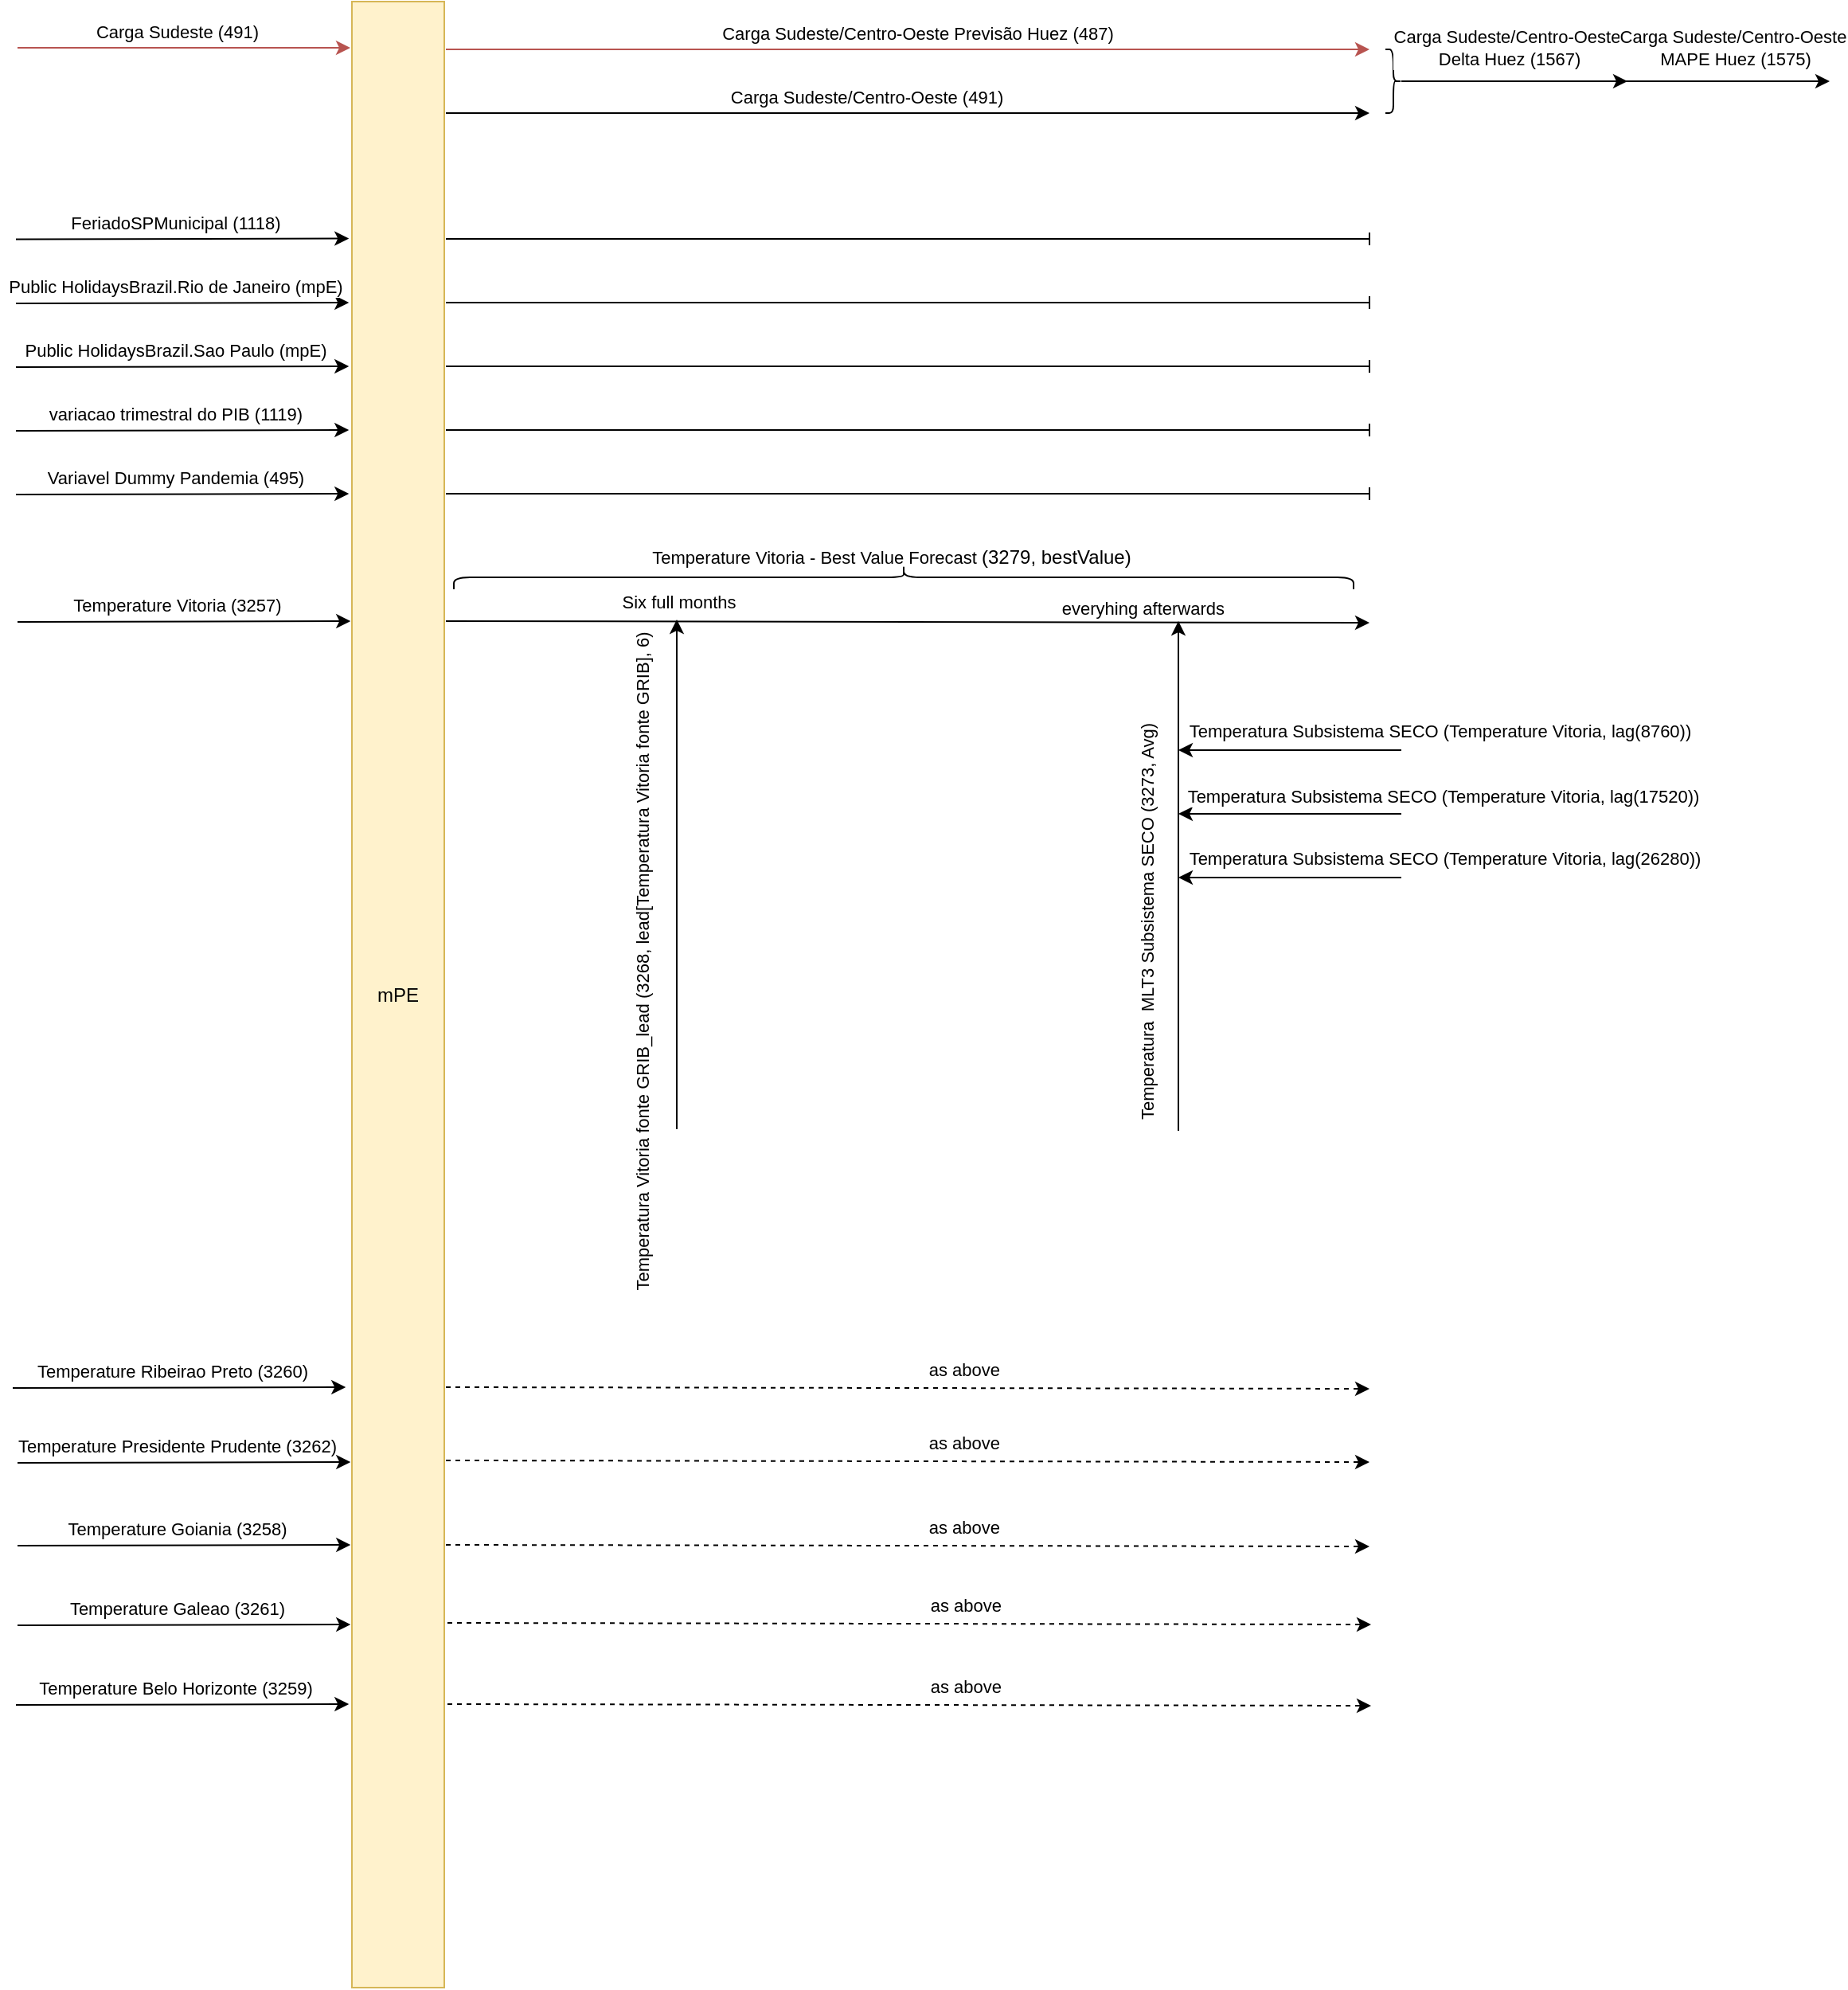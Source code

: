 <mxfile version="20.0.1" type="github">
  <diagram id="Dj4RFjMXEFlHGXTP8qHr" name="Page-1">
    <mxGraphModel dx="981" dy="519" grid="0" gridSize="10" guides="0" tooltips="1" connect="1" arrows="1" fold="1" page="1" pageScale="1" pageWidth="1654" pageHeight="1169" math="0" shadow="0">
      <root>
        <mxCell id="0" />
        <mxCell id="1" parent="0" />
        <mxCell id="jlwmBe-E_Bq4aMKsU9Mf-1" value="mPE" style="rounded=0;whiteSpace=wrap;html=1;fillColor=#fff2cc;strokeColor=#d6b656;" parent="1" vertex="1">
          <mxGeometry x="227" y="50" width="58" height="1247" as="geometry" />
        </mxCell>
        <mxCell id="jlwmBe-E_Bq4aMKsU9Mf-7" value="" style="endArrow=classic;html=1;rounded=0;fillColor=#f8cecc;strokeColor=#b85450;" parent="1" edge="1">
          <mxGeometry width="50" height="50" relative="1" as="geometry">
            <mxPoint x="17" y="79" as="sourcePoint" />
            <mxPoint x="226" y="79" as="targetPoint" />
          </mxGeometry>
        </mxCell>
        <mxCell id="jlwmBe-E_Bq4aMKsU9Mf-8" value="Carga Sudeste (491)" style="edgeLabel;html=1;align=center;verticalAlign=middle;resizable=0;points=[];" parent="jlwmBe-E_Bq4aMKsU9Mf-7" vertex="1" connectable="0">
          <mxGeometry x="0.057" relative="1" as="geometry">
            <mxPoint x="-11" y="-10" as="offset" />
          </mxGeometry>
        </mxCell>
        <mxCell id="jlwmBe-E_Bq4aMKsU9Mf-9" value="" style="endArrow=classic;html=1;rounded=0;exitX=1.044;exitY=0.114;exitDx=0;exitDy=0;exitPerimeter=0;" parent="1" edge="1">
          <mxGeometry width="50" height="50" relative="1" as="geometry">
            <mxPoint x="16.0" y="199.28" as="sourcePoint" />
            <mxPoint x="225.12" y="198.76" as="targetPoint" />
          </mxGeometry>
        </mxCell>
        <mxCell id="jlwmBe-E_Bq4aMKsU9Mf-10" value="FeriadoSPMunicipal (1118)" style="edgeLabel;html=1;align=center;verticalAlign=middle;resizable=0;points=[];" parent="jlwmBe-E_Bq4aMKsU9Mf-9" vertex="1" connectable="0">
          <mxGeometry x="0.057" relative="1" as="geometry">
            <mxPoint x="-11" y="-10" as="offset" />
          </mxGeometry>
        </mxCell>
        <mxCell id="jlwmBe-E_Bq4aMKsU9Mf-11" value="" style="endArrow=classic;html=1;rounded=0;exitX=1.044;exitY=0.114;exitDx=0;exitDy=0;exitPerimeter=0;" parent="1" edge="1">
          <mxGeometry width="50" height="50" relative="1" as="geometry">
            <mxPoint x="16" y="239.52" as="sourcePoint" />
            <mxPoint x="225.12" y="239" as="targetPoint" />
          </mxGeometry>
        </mxCell>
        <mxCell id="jlwmBe-E_Bq4aMKsU9Mf-12" value="Public HolidaysBrazil.Rio de Janeiro (mpE)" style="edgeLabel;html=1;align=center;verticalAlign=middle;resizable=0;points=[];" parent="jlwmBe-E_Bq4aMKsU9Mf-11" vertex="1" connectable="0">
          <mxGeometry x="0.057" relative="1" as="geometry">
            <mxPoint x="-11" y="-10" as="offset" />
          </mxGeometry>
        </mxCell>
        <mxCell id="jlwmBe-E_Bq4aMKsU9Mf-15" value="" style="endArrow=classic;html=1;rounded=0;exitX=1.044;exitY=0.114;exitDx=0;exitDy=0;exitPerimeter=0;" parent="1" edge="1">
          <mxGeometry width="50" height="50" relative="1" as="geometry">
            <mxPoint x="16" y="279.52" as="sourcePoint" />
            <mxPoint x="225.12" y="279" as="targetPoint" />
          </mxGeometry>
        </mxCell>
        <mxCell id="jlwmBe-E_Bq4aMKsU9Mf-16" value="Public HolidaysBrazil.Sao Paulo (mpE)" style="edgeLabel;html=1;align=center;verticalAlign=middle;resizable=0;points=[];" parent="jlwmBe-E_Bq4aMKsU9Mf-15" vertex="1" connectable="0">
          <mxGeometry x="0.057" relative="1" as="geometry">
            <mxPoint x="-11" y="-10" as="offset" />
          </mxGeometry>
        </mxCell>
        <mxCell id="jlwmBe-E_Bq4aMKsU9Mf-18" value="" style="endArrow=classic;html=1;rounded=0;exitX=1.044;exitY=0.114;exitDx=0;exitDy=0;exitPerimeter=0;" parent="1" edge="1">
          <mxGeometry width="50" height="50" relative="1" as="geometry">
            <mxPoint x="16" y="319.52" as="sourcePoint" />
            <mxPoint x="225.12" y="319" as="targetPoint" />
          </mxGeometry>
        </mxCell>
        <mxCell id="jlwmBe-E_Bq4aMKsU9Mf-19" value="variacao trimestral do PIB (1119)" style="edgeLabel;html=1;align=center;verticalAlign=middle;resizable=0;points=[];" parent="jlwmBe-E_Bq4aMKsU9Mf-18" vertex="1" connectable="0">
          <mxGeometry x="0.057" relative="1" as="geometry">
            <mxPoint x="-11" y="-10" as="offset" />
          </mxGeometry>
        </mxCell>
        <mxCell id="jlwmBe-E_Bq4aMKsU9Mf-20" value="" style="endArrow=classic;html=1;rounded=0;exitX=1.044;exitY=0.114;exitDx=0;exitDy=0;exitPerimeter=0;" parent="1" edge="1">
          <mxGeometry width="50" height="50" relative="1" as="geometry">
            <mxPoint x="16" y="359.52" as="sourcePoint" />
            <mxPoint x="225.12" y="359" as="targetPoint" />
          </mxGeometry>
        </mxCell>
        <mxCell id="jlwmBe-E_Bq4aMKsU9Mf-21" value="Variavel Dummy Pandemia (495)" style="edgeLabel;html=1;align=center;verticalAlign=middle;resizable=0;points=[];" parent="jlwmBe-E_Bq4aMKsU9Mf-20" vertex="1" connectable="0">
          <mxGeometry x="0.057" relative="1" as="geometry">
            <mxPoint x="-11" y="-10" as="offset" />
          </mxGeometry>
        </mxCell>
        <mxCell id="jlwmBe-E_Bq4aMKsU9Mf-26" value="" style="endArrow=baseDash;html=1;rounded=0;startArrow=none;startFill=0;endFill=0;" parent="1" edge="1">
          <mxGeometry width="50" height="50" relative="1" as="geometry">
            <mxPoint x="286" y="199" as="sourcePoint" />
            <mxPoint x="866" y="199" as="targetPoint" />
          </mxGeometry>
        </mxCell>
        <mxCell id="jlwmBe-E_Bq4aMKsU9Mf-27" value="" style="endArrow=baseDash;html=1;rounded=0;startArrow=none;startFill=0;endFill=0;" parent="1" edge="1">
          <mxGeometry width="50" height="50" relative="1" as="geometry">
            <mxPoint x="286" y="279" as="sourcePoint" />
            <mxPoint x="866" y="279" as="targetPoint" />
          </mxGeometry>
        </mxCell>
        <mxCell id="jlwmBe-E_Bq4aMKsU9Mf-28" value="" style="endArrow=baseDash;html=1;rounded=0;startArrow=none;startFill=0;endFill=0;" parent="1" edge="1">
          <mxGeometry width="50" height="50" relative="1" as="geometry">
            <mxPoint x="286" y="359" as="sourcePoint" />
            <mxPoint x="866" y="359" as="targetPoint" />
          </mxGeometry>
        </mxCell>
        <mxCell id="jlwmBe-E_Bq4aMKsU9Mf-30" value="" style="endArrow=baseDash;html=1;rounded=0;startArrow=none;startFill=0;endFill=0;" parent="1" edge="1">
          <mxGeometry width="50" height="50" relative="1" as="geometry">
            <mxPoint x="286" y="239" as="sourcePoint" />
            <mxPoint x="866" y="239" as="targetPoint" />
          </mxGeometry>
        </mxCell>
        <mxCell id="jlwmBe-E_Bq4aMKsU9Mf-31" value="" style="endArrow=baseDash;html=1;rounded=0;startArrow=none;startFill=0;endFill=0;" parent="1" edge="1">
          <mxGeometry width="50" height="50" relative="1" as="geometry">
            <mxPoint x="286" y="319" as="sourcePoint" />
            <mxPoint x="866" y="319" as="targetPoint" />
          </mxGeometry>
        </mxCell>
        <mxCell id="jlwmBe-E_Bq4aMKsU9Mf-33" value="" style="endArrow=classic;html=1;rounded=0;strokeWidth=1;" parent="1" edge="1">
          <mxGeometry relative="1" as="geometry">
            <mxPoint x="286" y="439" as="sourcePoint" />
            <mxPoint x="866" y="440" as="targetPoint" />
          </mxGeometry>
        </mxCell>
        <mxCell id="jlwmBe-E_Bq4aMKsU9Mf-34" value="Six full months" style="edgeLabel;resizable=0;html=1;align=center;verticalAlign=middle;" parent="jlwmBe-E_Bq4aMKsU9Mf-33" connectable="0" vertex="1">
          <mxGeometry relative="1" as="geometry">
            <mxPoint x="-144" y="-13" as="offset" />
          </mxGeometry>
        </mxCell>
        <mxCell id="jlwmBe-E_Bq4aMKsU9Mf-36" value="&lt;div&gt;everyhing afterwards&lt;/div&gt;" style="edgeLabel;resizable=0;html=1;align=right;verticalAlign=bottom;" parent="jlwmBe-E_Bq4aMKsU9Mf-33" connectable="0" vertex="1">
          <mxGeometry x="1" relative="1" as="geometry">
            <mxPoint x="-90" as="offset" />
          </mxGeometry>
        </mxCell>
        <mxCell id="jlwmBe-E_Bq4aMKsU9Mf-37" value="" style="shape=curlyBracket;whiteSpace=wrap;html=1;rounded=1;rotation=90;" parent="1" vertex="1">
          <mxGeometry x="566" y="129" width="15" height="565" as="geometry" />
        </mxCell>
        <mxCell id="jlwmBe-E_Bq4aMKsU9Mf-38" value="&lt;font style=&quot;font-size: 11px&quot;&gt;Temperature Vitoria - Best Value Forecast &lt;/font&gt;(3279, bestValue)" style="text;html=1;strokeColor=none;fillColor=none;align=center;verticalAlign=middle;whiteSpace=wrap;rounded=0;" parent="1" vertex="1">
          <mxGeometry x="346" y="389" width="440" height="20" as="geometry" />
        </mxCell>
        <mxCell id="jlwmBe-E_Bq4aMKsU9Mf-41" value="" style="endArrow=classic;html=1;rounded=0;fontSize=11;strokeWidth=1;" parent="1" edge="1">
          <mxGeometry width="50" height="50" relative="1" as="geometry">
            <mxPoint x="431" y="758" as="sourcePoint" />
            <mxPoint x="431" y="438" as="targetPoint" />
          </mxGeometry>
        </mxCell>
        <mxCell id="jlwmBe-E_Bq4aMKsU9Mf-42" value="Temperatura Vitoria fonte GRIB_lead (3268, lead[Temperatura Vitoria fonte GRIB], 6)" style="edgeLabel;html=1;align=center;verticalAlign=middle;resizable=0;points=[];fontSize=11;rotation=-90;" parent="jlwmBe-E_Bq4aMKsU9Mf-41" vertex="1" connectable="0">
          <mxGeometry x="-0.181" y="2" relative="1" as="geometry">
            <mxPoint x="-20" y="26" as="offset" />
          </mxGeometry>
        </mxCell>
        <mxCell id="jlwmBe-E_Bq4aMKsU9Mf-57" value="" style="endArrow=classic;html=1;rounded=0;fontSize=11;strokeWidth=1;" parent="1" edge="1">
          <mxGeometry width="50" height="50" relative="1" as="geometry">
            <mxPoint x="746" y="759" as="sourcePoint" />
            <mxPoint x="746" y="439" as="targetPoint" />
          </mxGeometry>
        </mxCell>
        <mxCell id="jlwmBe-E_Bq4aMKsU9Mf-58" value="&lt;div&gt;Temperatura&amp;nbsp; MLT3 Subsistema SECO (3273, Avg)&lt;/div&gt;" style="edgeLabel;html=1;align=center;verticalAlign=middle;resizable=0;points=[];fontSize=11;rotation=-90;" parent="jlwmBe-E_Bq4aMKsU9Mf-57" vertex="1" connectable="0">
          <mxGeometry x="-0.181" y="2" relative="1" as="geometry">
            <mxPoint x="-18" as="offset" />
          </mxGeometry>
        </mxCell>
        <mxCell id="jlwmBe-E_Bq4aMKsU9Mf-59" value="" style="endArrow=classic;html=1;rounded=0;fontSize=11;strokeWidth=1;" parent="1" edge="1">
          <mxGeometry width="50" height="50" relative="1" as="geometry">
            <mxPoint x="886" y="520" as="sourcePoint" />
            <mxPoint x="746.0" y="520" as="targetPoint" />
          </mxGeometry>
        </mxCell>
        <mxCell id="jlwmBe-E_Bq4aMKsU9Mf-60" value="Temperatura Subsistema SECO (Temperature Vitoria, lag(8760))" style="edgeLabel;html=1;align=center;verticalAlign=middle;resizable=0;points=[];fontSize=11;" parent="jlwmBe-E_Bq4aMKsU9Mf-59" vertex="1" connectable="0">
          <mxGeometry x="-0.523" relative="1" as="geometry">
            <mxPoint x="57" y="-12" as="offset" />
          </mxGeometry>
        </mxCell>
        <mxCell id="jlwmBe-E_Bq4aMKsU9Mf-61" value="" style="endArrow=classic;html=1;rounded=0;fontSize=11;strokeWidth=1;" parent="1" edge="1">
          <mxGeometry width="50" height="50" relative="1" as="geometry">
            <mxPoint x="886" y="560" as="sourcePoint" />
            <mxPoint x="746" y="560" as="targetPoint" />
          </mxGeometry>
        </mxCell>
        <mxCell id="jlwmBe-E_Bq4aMKsU9Mf-62" value="Temperatura Subsistema SECO (Temperature Vitoria, lag(17520))" style="edgeLabel;html=1;align=center;verticalAlign=middle;resizable=0;points=[];fontSize=11;" parent="jlwmBe-E_Bq4aMKsU9Mf-61" vertex="1" connectable="0">
          <mxGeometry x="-0.523" relative="1" as="geometry">
            <mxPoint x="59" y="-11" as="offset" />
          </mxGeometry>
        </mxCell>
        <mxCell id="jlwmBe-E_Bq4aMKsU9Mf-63" value="" style="endArrow=classic;html=1;rounded=0;fontSize=11;strokeWidth=1;" parent="1" edge="1">
          <mxGeometry width="50" height="50" relative="1" as="geometry">
            <mxPoint x="886" y="600" as="sourcePoint" />
            <mxPoint x="746" y="600" as="targetPoint" />
          </mxGeometry>
        </mxCell>
        <mxCell id="jlwmBe-E_Bq4aMKsU9Mf-64" value="Temperatura Subsistema SECO (Temperature Vitoria, lag(26280))" style="edgeLabel;html=1;align=center;verticalAlign=middle;resizable=0;points=[];fontSize=11;" parent="jlwmBe-E_Bq4aMKsU9Mf-63" vertex="1" connectable="0">
          <mxGeometry x="-0.523" relative="1" as="geometry">
            <mxPoint x="60" y="-12" as="offset" />
          </mxGeometry>
        </mxCell>
        <mxCell id="jlwmBe-E_Bq4aMKsU9Mf-65" value="" style="endArrow=classic;html=1;rounded=0;fillColor=#f8cecc;strokeColor=#b85450;" parent="1" edge="1">
          <mxGeometry width="50" height="50" relative="1" as="geometry">
            <mxPoint x="286" y="80" as="sourcePoint" />
            <mxPoint x="866" y="80" as="targetPoint" />
          </mxGeometry>
        </mxCell>
        <mxCell id="jlwmBe-E_Bq4aMKsU9Mf-66" value="Carga Sudeste/Centro-Oeste Previsão Huez (487)" style="edgeLabel;html=1;align=center;verticalAlign=middle;resizable=0;points=[];" parent="jlwmBe-E_Bq4aMKsU9Mf-65" vertex="1" connectable="0">
          <mxGeometry x="0.057" relative="1" as="geometry">
            <mxPoint x="-11" y="-10" as="offset" />
          </mxGeometry>
        </mxCell>
        <mxCell id="jlwmBe-E_Bq4aMKsU9Mf-67" value="" style="endArrow=classic;html=1;rounded=0;fontSize=11;strokeWidth=1;" parent="1" edge="1">
          <mxGeometry width="50" height="50" relative="1" as="geometry">
            <mxPoint x="286" y="120" as="sourcePoint" />
            <mxPoint x="866" y="120" as="targetPoint" />
          </mxGeometry>
        </mxCell>
        <mxCell id="jlwmBe-E_Bq4aMKsU9Mf-68" value="Carga Sudeste/Centro-Oeste (491)" style="edgeLabel;html=1;align=center;verticalAlign=middle;resizable=0;points=[];fontSize=11;" parent="jlwmBe-E_Bq4aMKsU9Mf-67" vertex="1" connectable="0">
          <mxGeometry x="-0.089" y="1" relative="1" as="geometry">
            <mxPoint y="-9" as="offset" />
          </mxGeometry>
        </mxCell>
        <mxCell id="jlwmBe-E_Bq4aMKsU9Mf-69" value="" style="shape=curlyBracket;whiteSpace=wrap;html=1;rounded=1;flipH=1;fontSize=11;" parent="1" vertex="1">
          <mxGeometry x="876" y="80" width="10" height="40" as="geometry" />
        </mxCell>
        <mxCell id="jlwmBe-E_Bq4aMKsU9Mf-70" value="" style="endArrow=classic;html=1;rounded=0;fontSize=11;strokeWidth=1;" parent="1" edge="1">
          <mxGeometry width="50" height="50" relative="1" as="geometry">
            <mxPoint x="886" y="100" as="sourcePoint" />
            <mxPoint x="1028" y="100" as="targetPoint" />
          </mxGeometry>
        </mxCell>
        <mxCell id="jlwmBe-E_Bq4aMKsU9Mf-71" value="&lt;div&gt;Carga Sudeste/Centro-Oeste&lt;/div&gt;&lt;div&gt;&amp;nbsp;Delta Huez (1567)&lt;/div&gt;" style="edgeLabel;html=1;align=center;verticalAlign=middle;resizable=0;points=[];fontSize=11;" parent="jlwmBe-E_Bq4aMKsU9Mf-70" vertex="1" connectable="0">
          <mxGeometry x="0.338" relative="1" as="geometry">
            <mxPoint x="-29" y="-21" as="offset" />
          </mxGeometry>
        </mxCell>
        <mxCell id="jlwmBe-E_Bq4aMKsU9Mf-72" value="" style="endArrow=classic;html=1;rounded=0;fontSize=11;strokeWidth=1;" parent="1" edge="1">
          <mxGeometry width="50" height="50" relative="1" as="geometry">
            <mxPoint x="1025" y="100" as="sourcePoint" />
            <mxPoint x="1155" y="100" as="targetPoint" />
          </mxGeometry>
        </mxCell>
        <mxCell id="jlwmBe-E_Bq4aMKsU9Mf-73" value="&lt;div&gt;Carga Sudeste/Centro-Oeste&lt;/div&gt;&lt;div&gt;&amp;nbsp;MAPE Huez (1575)&lt;/div&gt;" style="edgeLabel;html=1;align=center;verticalAlign=middle;resizable=0;points=[];fontSize=11;" parent="jlwmBe-E_Bq4aMKsU9Mf-72" vertex="1" connectable="0">
          <mxGeometry x="0.338" relative="1" as="geometry">
            <mxPoint x="-18" y="-21" as="offset" />
          </mxGeometry>
        </mxCell>
        <mxCell id="nPsmmynZ7UvR01d1IY3n-3" value="" style="endArrow=classic;html=1;rounded=0;exitX=1.044;exitY=0.114;exitDx=0;exitDy=0;exitPerimeter=0;" edge="1" parent="1">
          <mxGeometry width="50" height="50" relative="1" as="geometry">
            <mxPoint x="17" y="439.52" as="sourcePoint" />
            <mxPoint x="226.12" y="439" as="targetPoint" />
          </mxGeometry>
        </mxCell>
        <mxCell id="nPsmmynZ7UvR01d1IY3n-4" value="Temperature Vitoria (3257)" style="edgeLabel;html=1;align=center;verticalAlign=middle;resizable=0;points=[];" vertex="1" connectable="0" parent="nPsmmynZ7UvR01d1IY3n-3">
          <mxGeometry x="0.057" relative="1" as="geometry">
            <mxPoint x="-11" y="-10" as="offset" />
          </mxGeometry>
        </mxCell>
        <mxCell id="nPsmmynZ7UvR01d1IY3n-5" value="" style="endArrow=classic;html=1;rounded=0;exitX=1.044;exitY=0.114;exitDx=0;exitDy=0;exitPerimeter=0;" edge="1" parent="1">
          <mxGeometry width="50" height="50" relative="1" as="geometry">
            <mxPoint x="14" y="920.52" as="sourcePoint" />
            <mxPoint x="223.12" y="920" as="targetPoint" />
          </mxGeometry>
        </mxCell>
        <mxCell id="nPsmmynZ7UvR01d1IY3n-6" value="Temperature Ribeirao Preto (3260)" style="edgeLabel;html=1;align=center;verticalAlign=middle;resizable=0;points=[];" vertex="1" connectable="0" parent="nPsmmynZ7UvR01d1IY3n-5">
          <mxGeometry x="0.057" relative="1" as="geometry">
            <mxPoint x="-11" y="-10" as="offset" />
          </mxGeometry>
        </mxCell>
        <mxCell id="nPsmmynZ7UvR01d1IY3n-8" value="" style="endArrow=classic;html=1;rounded=0;strokeWidth=1;dashed=1;" edge="1" parent="1">
          <mxGeometry relative="1" as="geometry">
            <mxPoint x="286" y="920" as="sourcePoint" />
            <mxPoint x="866" y="921" as="targetPoint" />
          </mxGeometry>
        </mxCell>
        <mxCell id="nPsmmynZ7UvR01d1IY3n-10" value="as above" style="edgeLabel;resizable=0;html=1;align=right;verticalAlign=bottom;" connectable="0" vertex="1" parent="nPsmmynZ7UvR01d1IY3n-8">
          <mxGeometry x="1" relative="1" as="geometry">
            <mxPoint x="-231" y="-3" as="offset" />
          </mxGeometry>
        </mxCell>
        <mxCell id="nPsmmynZ7UvR01d1IY3n-11" value="" style="endArrow=classic;html=1;rounded=0;exitX=1.044;exitY=0.114;exitDx=0;exitDy=0;exitPerimeter=0;" edge="1" parent="1">
          <mxGeometry width="50" height="50" relative="1" as="geometry">
            <mxPoint x="17" y="967.52" as="sourcePoint" />
            <mxPoint x="226.12" y="967.0" as="targetPoint" />
          </mxGeometry>
        </mxCell>
        <mxCell id="nPsmmynZ7UvR01d1IY3n-12" value="Temperature Presidente Prudente (3262)" style="edgeLabel;html=1;align=center;verticalAlign=middle;resizable=0;points=[];" vertex="1" connectable="0" parent="nPsmmynZ7UvR01d1IY3n-11">
          <mxGeometry x="0.057" relative="1" as="geometry">
            <mxPoint x="-11" y="-10" as="offset" />
          </mxGeometry>
        </mxCell>
        <mxCell id="nPsmmynZ7UvR01d1IY3n-13" value="" style="endArrow=classic;html=1;rounded=0;strokeWidth=1;dashed=1;" edge="1" parent="1">
          <mxGeometry relative="1" as="geometry">
            <mxPoint x="286" y="966.0" as="sourcePoint" />
            <mxPoint x="866" y="967" as="targetPoint" />
          </mxGeometry>
        </mxCell>
        <mxCell id="nPsmmynZ7UvR01d1IY3n-14" value="as above" style="edgeLabel;resizable=0;html=1;align=right;verticalAlign=bottom;" connectable="0" vertex="1" parent="nPsmmynZ7UvR01d1IY3n-13">
          <mxGeometry x="1" relative="1" as="geometry">
            <mxPoint x="-231" y="-3" as="offset" />
          </mxGeometry>
        </mxCell>
        <mxCell id="nPsmmynZ7UvR01d1IY3n-16" value="" style="endArrow=classic;html=1;rounded=0;exitX=1.044;exitY=0.114;exitDx=0;exitDy=0;exitPerimeter=0;" edge="1" parent="1">
          <mxGeometry width="50" height="50" relative="1" as="geometry">
            <mxPoint x="17.0" y="1019.52" as="sourcePoint" />
            <mxPoint x="226.12" y="1019.0" as="targetPoint" />
          </mxGeometry>
        </mxCell>
        <mxCell id="nPsmmynZ7UvR01d1IY3n-17" value="Temperature Goiania (3258)" style="edgeLabel;html=1;align=center;verticalAlign=middle;resizable=0;points=[];" vertex="1" connectable="0" parent="nPsmmynZ7UvR01d1IY3n-16">
          <mxGeometry x="0.057" relative="1" as="geometry">
            <mxPoint x="-11" y="-10" as="offset" />
          </mxGeometry>
        </mxCell>
        <mxCell id="nPsmmynZ7UvR01d1IY3n-18" value="" style="endArrow=classic;html=1;rounded=0;exitX=1.044;exitY=0.114;exitDx=0;exitDy=0;exitPerimeter=0;" edge="1" parent="1">
          <mxGeometry width="50" height="50" relative="1" as="geometry">
            <mxPoint x="17.0" y="1069.52" as="sourcePoint" />
            <mxPoint x="226.12" y="1069.0" as="targetPoint" />
          </mxGeometry>
        </mxCell>
        <mxCell id="nPsmmynZ7UvR01d1IY3n-19" value="Temperature Galeao (3261)" style="edgeLabel;html=1;align=center;verticalAlign=middle;resizable=0;points=[];" vertex="1" connectable="0" parent="nPsmmynZ7UvR01d1IY3n-18">
          <mxGeometry x="0.057" relative="1" as="geometry">
            <mxPoint x="-11" y="-10" as="offset" />
          </mxGeometry>
        </mxCell>
        <mxCell id="nPsmmynZ7UvR01d1IY3n-20" value="" style="endArrow=classic;html=1;rounded=0;exitX=1.044;exitY=0.114;exitDx=0;exitDy=0;exitPerimeter=0;" edge="1" parent="1">
          <mxGeometry width="50" height="50" relative="1" as="geometry">
            <mxPoint x="16.0" y="1119.52" as="sourcePoint" />
            <mxPoint x="225.12" y="1119.0" as="targetPoint" />
          </mxGeometry>
        </mxCell>
        <mxCell id="nPsmmynZ7UvR01d1IY3n-21" value="Temperature Belo Horizonte (3259)" style="edgeLabel;html=1;align=center;verticalAlign=middle;resizable=0;points=[];" vertex="1" connectable="0" parent="nPsmmynZ7UvR01d1IY3n-20">
          <mxGeometry x="0.057" relative="1" as="geometry">
            <mxPoint x="-11" y="-10" as="offset" />
          </mxGeometry>
        </mxCell>
        <mxCell id="nPsmmynZ7UvR01d1IY3n-22" value="" style="endArrow=classic;html=1;rounded=0;strokeWidth=1;dashed=1;" edge="1" parent="1">
          <mxGeometry relative="1" as="geometry">
            <mxPoint x="286" y="1019.0" as="sourcePoint" />
            <mxPoint x="866" y="1020.0" as="targetPoint" />
          </mxGeometry>
        </mxCell>
        <mxCell id="nPsmmynZ7UvR01d1IY3n-23" value="as above" style="edgeLabel;resizable=0;html=1;align=right;verticalAlign=bottom;" connectable="0" vertex="1" parent="nPsmmynZ7UvR01d1IY3n-22">
          <mxGeometry x="1" relative="1" as="geometry">
            <mxPoint x="-231" y="-3" as="offset" />
          </mxGeometry>
        </mxCell>
        <mxCell id="nPsmmynZ7UvR01d1IY3n-24" value="" style="endArrow=classic;html=1;rounded=0;strokeWidth=1;dashed=1;" edge="1" parent="1">
          <mxGeometry relative="1" as="geometry">
            <mxPoint x="287" y="1068.0" as="sourcePoint" />
            <mxPoint x="867" y="1069.0" as="targetPoint" />
          </mxGeometry>
        </mxCell>
        <mxCell id="nPsmmynZ7UvR01d1IY3n-25" value="as above" style="edgeLabel;resizable=0;html=1;align=right;verticalAlign=bottom;" connectable="0" vertex="1" parent="nPsmmynZ7UvR01d1IY3n-24">
          <mxGeometry x="1" relative="1" as="geometry">
            <mxPoint x="-231" y="-3" as="offset" />
          </mxGeometry>
        </mxCell>
        <mxCell id="nPsmmynZ7UvR01d1IY3n-26" value="" style="endArrow=classic;html=1;rounded=0;strokeWidth=1;dashed=1;" edge="1" parent="1">
          <mxGeometry relative="1" as="geometry">
            <mxPoint x="287" y="1119.0" as="sourcePoint" />
            <mxPoint x="867" y="1120.0" as="targetPoint" />
          </mxGeometry>
        </mxCell>
        <mxCell id="nPsmmynZ7UvR01d1IY3n-27" value="as above" style="edgeLabel;resizable=0;html=1;align=right;verticalAlign=bottom;" connectable="0" vertex="1" parent="nPsmmynZ7UvR01d1IY3n-26">
          <mxGeometry x="1" relative="1" as="geometry">
            <mxPoint x="-231" y="-3" as="offset" />
          </mxGeometry>
        </mxCell>
      </root>
    </mxGraphModel>
  </diagram>
</mxfile>
